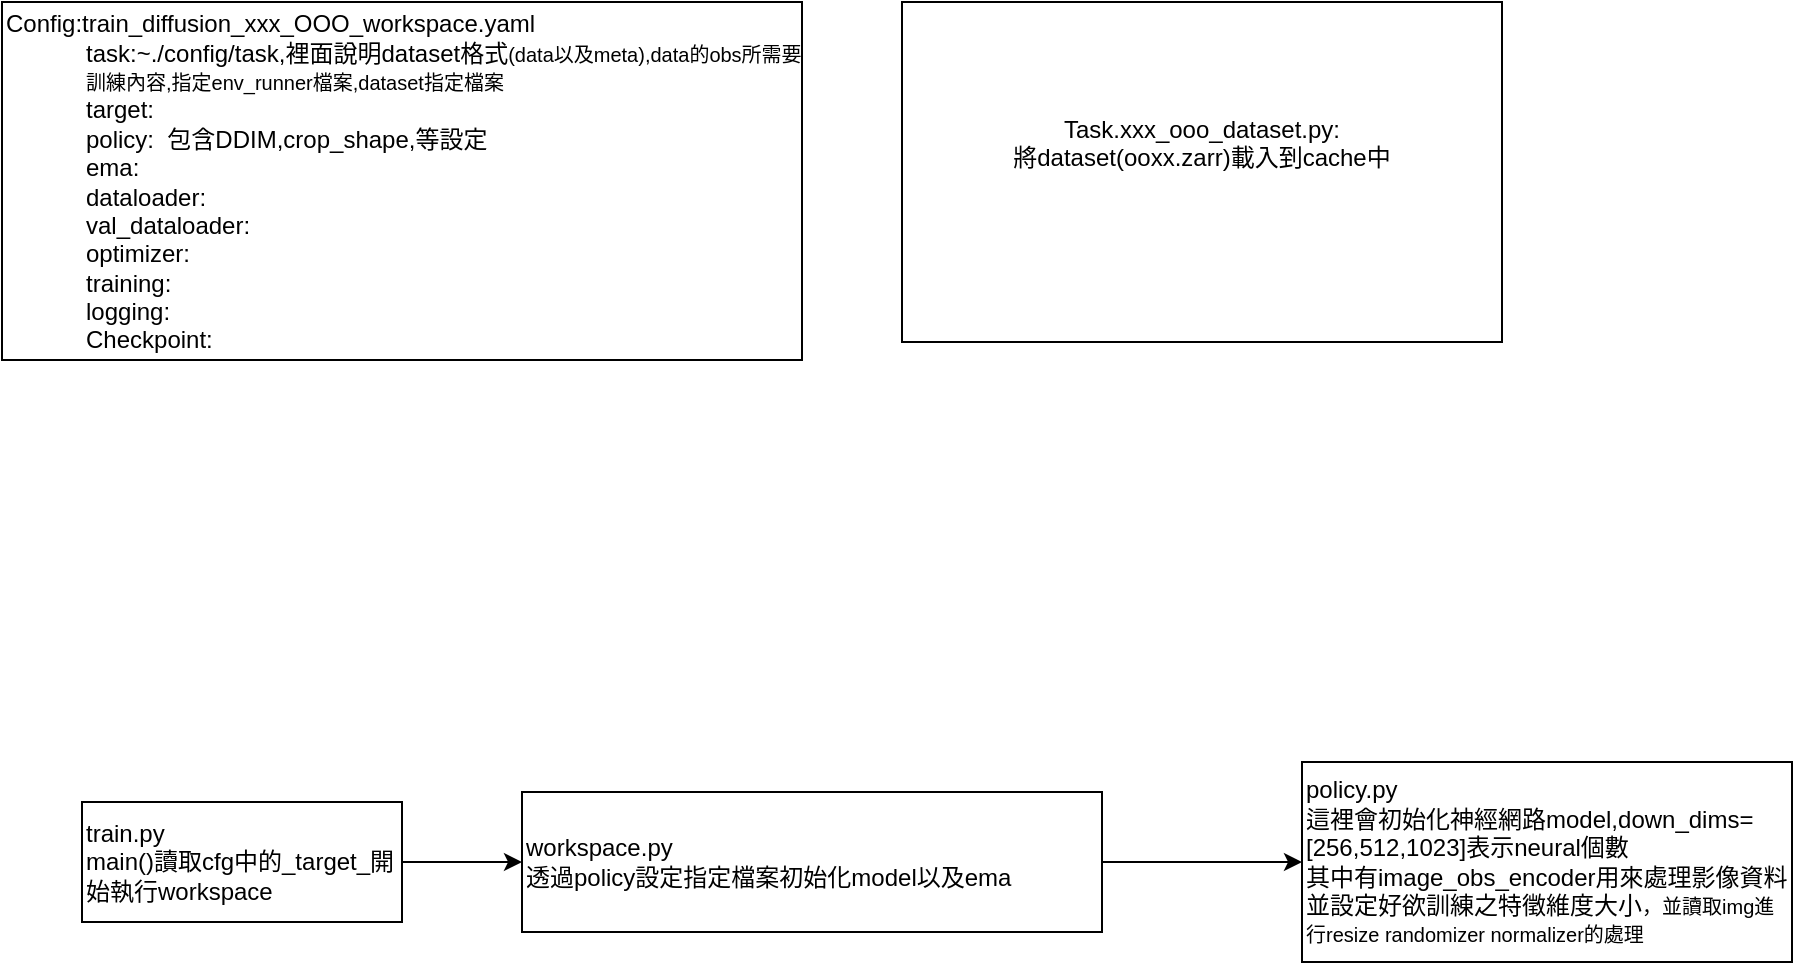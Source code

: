 <mxfile version="26.0.16">
  <diagram name="Page-1" id="29jIgGJGPFr3IEsA8Ht5">
    <mxGraphModel dx="778" dy="482" grid="1" gridSize="10" guides="1" tooltips="1" connect="1" arrows="1" fold="1" page="1" pageScale="1" pageWidth="850" pageHeight="1100" math="0" shadow="0">
      <root>
        <mxCell id="0" />
        <mxCell id="1" parent="0" />
        <mxCell id="GFFJ7ewiN-PH3S-g19l3-1" value="Config:train_diffusion_xxx_OOO_workspace.yaml&lt;blockquote style=&quot;margin: 0 0 0 40px; border: none; padding: 0px;&quot;&gt;&lt;div&gt;task:~./config/task,裡面說明dataset格式&lt;span style=&quot;font-size: 10px;&quot;&gt;(data以及meta),data的obs所需要訓練內容,&lt;/span&gt;&lt;span style=&quot;background-color: transparent; color: light-dark(rgb(0, 0, 0), rgb(255, 255, 255)); font-size: 10px;&quot;&gt;指定&lt;/span&gt;&lt;span style=&quot;background-color: transparent; color: light-dark(rgb(0, 0, 0), rgb(255, 255, 255)); font-size: 10px;&quot;&gt;env_runner檔案,dataset指定檔案&lt;/span&gt;&lt;/div&gt;&lt;div&gt;target:&lt;/div&gt;&lt;div&gt;policy:&amp;nbsp; 包含DDIM,crop_shape,等設定&lt;/div&gt;&lt;div&gt;ema:&lt;/div&gt;&lt;div&gt;dataloader:&lt;/div&gt;&lt;div&gt;val_dataloader:&lt;/div&gt;&lt;div&gt;optimizer:&lt;/div&gt;&lt;div&gt;training:&lt;/div&gt;&lt;div&gt;logging:&lt;/div&gt;&lt;div&gt;Checkpoint:&lt;/div&gt;&lt;/blockquote&gt;" style="rounded=0;whiteSpace=wrap;html=1;align=left;" vertex="1" parent="1">
          <mxGeometry x="40" y="20" width="400" height="179" as="geometry" />
        </mxCell>
        <mxCell id="GFFJ7ewiN-PH3S-g19l3-2" value="Task.xxx_ooo_dataset.py:&lt;div&gt;將dataset(ooxx.zarr)載入到cache中&lt;br&gt;&lt;div&gt;&lt;br&gt;&lt;div&gt;&lt;br&gt;&lt;/div&gt;&lt;/div&gt;&lt;/div&gt;" style="rounded=0;whiteSpace=wrap;html=1;" vertex="1" parent="1">
          <mxGeometry x="490" y="20" width="300" height="170" as="geometry" />
        </mxCell>
        <mxCell id="GFFJ7ewiN-PH3S-g19l3-5" value="" style="edgeStyle=orthogonalEdgeStyle;rounded=0;orthogonalLoop=1;jettySize=auto;html=1;" edge="1" parent="1" source="GFFJ7ewiN-PH3S-g19l3-3" target="GFFJ7ewiN-PH3S-g19l3-4">
          <mxGeometry relative="1" as="geometry" />
        </mxCell>
        <mxCell id="GFFJ7ewiN-PH3S-g19l3-3" value="train.py&lt;div&gt;main()讀取cfg中的_target_開始執行workspace&lt;/div&gt;" style="rounded=0;whiteSpace=wrap;html=1;align=left;" vertex="1" parent="1">
          <mxGeometry x="80" y="420" width="160" height="60" as="geometry" />
        </mxCell>
        <mxCell id="GFFJ7ewiN-PH3S-g19l3-8" value="" style="edgeStyle=orthogonalEdgeStyle;rounded=0;orthogonalLoop=1;jettySize=auto;html=1;" edge="1" parent="1" source="GFFJ7ewiN-PH3S-g19l3-4" target="GFFJ7ewiN-PH3S-g19l3-7">
          <mxGeometry relative="1" as="geometry" />
        </mxCell>
        <mxCell id="GFFJ7ewiN-PH3S-g19l3-4" value="workspace.py&lt;div&gt;透過policy設定指定檔案初始化model以及ema&lt;/div&gt;" style="rounded=0;whiteSpace=wrap;html=1;align=left;" vertex="1" parent="1">
          <mxGeometry x="300" y="415" width="290" height="70" as="geometry" />
        </mxCell>
        <mxCell id="GFFJ7ewiN-PH3S-g19l3-7" value="policy.py&lt;div&gt;這裡會初始化神經網路model,down_dims=[256,512,1023]表示neural個數&lt;/div&gt;&lt;div&gt;其中有image_obs_encoder用來處理影像資料並設定好欲訓練之特徵維度大小&lt;span style=&quot;font-size: 10px;&quot;&gt;，並讀取img進行resize randomizer normalizer的處理&lt;/span&gt;&lt;/div&gt;" style="whiteSpace=wrap;html=1;align=left;rounded=0;" vertex="1" parent="1">
          <mxGeometry x="690" y="400" width="245" height="100" as="geometry" />
        </mxCell>
      </root>
    </mxGraphModel>
  </diagram>
</mxfile>

